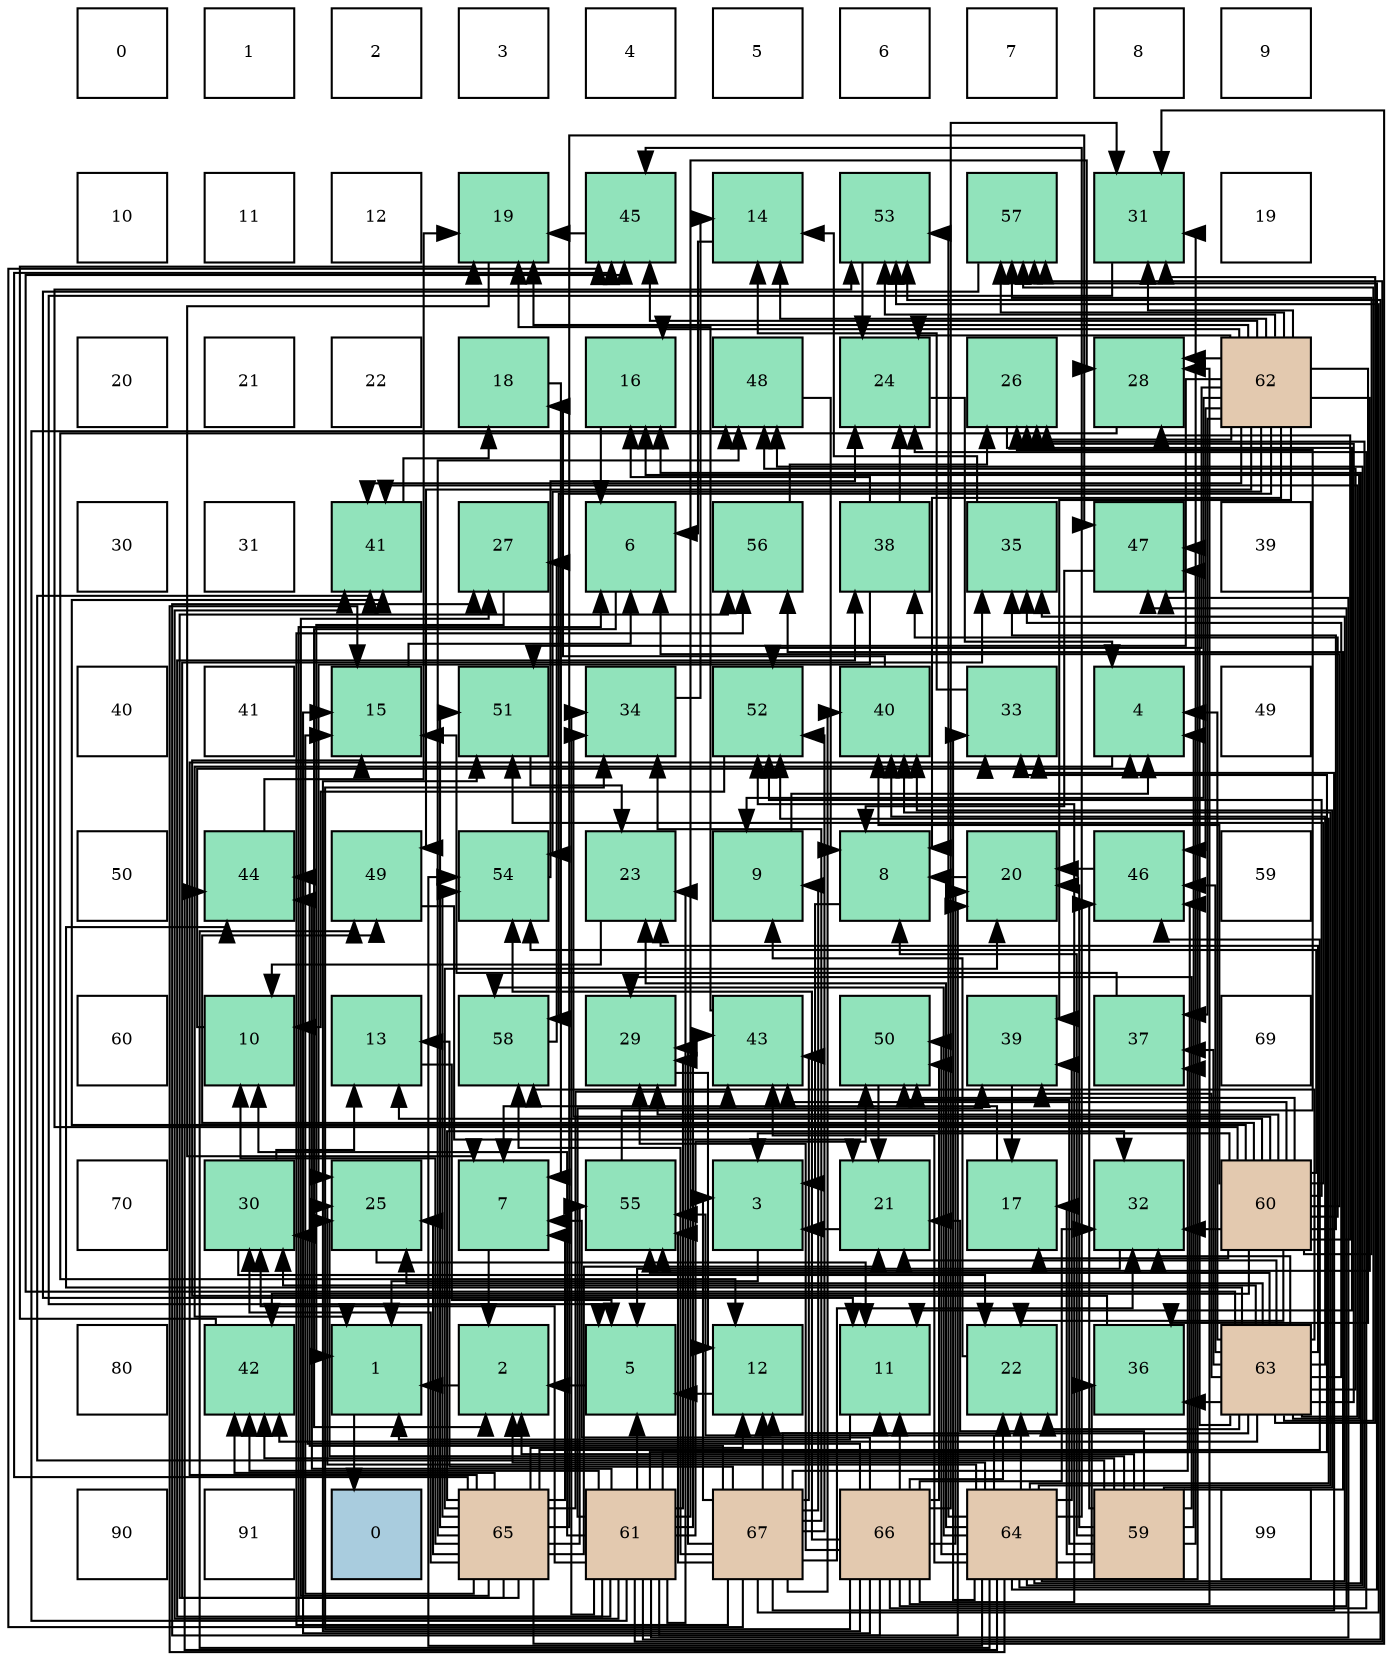 digraph layout{
 rankdir=TB;
 splines=ortho;
 node [style=filled shape=square fixedsize=true width=0.6];
0[label="0", fontsize=8, fillcolor="#ffffff"];
1[label="1", fontsize=8, fillcolor="#ffffff"];
2[label="2", fontsize=8, fillcolor="#ffffff"];
3[label="3", fontsize=8, fillcolor="#ffffff"];
4[label="4", fontsize=8, fillcolor="#ffffff"];
5[label="5", fontsize=8, fillcolor="#ffffff"];
6[label="6", fontsize=8, fillcolor="#ffffff"];
7[label="7", fontsize=8, fillcolor="#ffffff"];
8[label="8", fontsize=8, fillcolor="#ffffff"];
9[label="9", fontsize=8, fillcolor="#ffffff"];
10[label="10", fontsize=8, fillcolor="#ffffff"];
11[label="11", fontsize=8, fillcolor="#ffffff"];
12[label="12", fontsize=8, fillcolor="#ffffff"];
13[label="19", fontsize=8, fillcolor="#91e3bb"];
14[label="45", fontsize=8, fillcolor="#91e3bb"];
15[label="14", fontsize=8, fillcolor="#91e3bb"];
16[label="53", fontsize=8, fillcolor="#91e3bb"];
17[label="57", fontsize=8, fillcolor="#91e3bb"];
18[label="31", fontsize=8, fillcolor="#91e3bb"];
19[label="19", fontsize=8, fillcolor="#ffffff"];
20[label="20", fontsize=8, fillcolor="#ffffff"];
21[label="21", fontsize=8, fillcolor="#ffffff"];
22[label="22", fontsize=8, fillcolor="#ffffff"];
23[label="18", fontsize=8, fillcolor="#91e3bb"];
24[label="16", fontsize=8, fillcolor="#91e3bb"];
25[label="48", fontsize=8, fillcolor="#91e3bb"];
26[label="24", fontsize=8, fillcolor="#91e3bb"];
27[label="26", fontsize=8, fillcolor="#91e3bb"];
28[label="28", fontsize=8, fillcolor="#91e3bb"];
29[label="62", fontsize=8, fillcolor="#e3c9af"];
30[label="30", fontsize=8, fillcolor="#ffffff"];
31[label="31", fontsize=8, fillcolor="#ffffff"];
32[label="41", fontsize=8, fillcolor="#91e3bb"];
33[label="27", fontsize=8, fillcolor="#91e3bb"];
34[label="6", fontsize=8, fillcolor="#91e3bb"];
35[label="56", fontsize=8, fillcolor="#91e3bb"];
36[label="38", fontsize=8, fillcolor="#91e3bb"];
37[label="35", fontsize=8, fillcolor="#91e3bb"];
38[label="47", fontsize=8, fillcolor="#91e3bb"];
39[label="39", fontsize=8, fillcolor="#ffffff"];
40[label="40", fontsize=8, fillcolor="#ffffff"];
41[label="41", fontsize=8, fillcolor="#ffffff"];
42[label="15", fontsize=8, fillcolor="#91e3bb"];
43[label="51", fontsize=8, fillcolor="#91e3bb"];
44[label="34", fontsize=8, fillcolor="#91e3bb"];
45[label="52", fontsize=8, fillcolor="#91e3bb"];
46[label="40", fontsize=8, fillcolor="#91e3bb"];
47[label="33", fontsize=8, fillcolor="#91e3bb"];
48[label="4", fontsize=8, fillcolor="#91e3bb"];
49[label="49", fontsize=8, fillcolor="#ffffff"];
50[label="50", fontsize=8, fillcolor="#ffffff"];
51[label="44", fontsize=8, fillcolor="#91e3bb"];
52[label="49", fontsize=8, fillcolor="#91e3bb"];
53[label="54", fontsize=8, fillcolor="#91e3bb"];
54[label="23", fontsize=8, fillcolor="#91e3bb"];
55[label="9", fontsize=8, fillcolor="#91e3bb"];
56[label="8", fontsize=8, fillcolor="#91e3bb"];
57[label="20", fontsize=8, fillcolor="#91e3bb"];
58[label="46", fontsize=8, fillcolor="#91e3bb"];
59[label="59", fontsize=8, fillcolor="#ffffff"];
60[label="60", fontsize=8, fillcolor="#ffffff"];
61[label="10", fontsize=8, fillcolor="#91e3bb"];
62[label="13", fontsize=8, fillcolor="#91e3bb"];
63[label="58", fontsize=8, fillcolor="#91e3bb"];
64[label="29", fontsize=8, fillcolor="#91e3bb"];
65[label="43", fontsize=8, fillcolor="#91e3bb"];
66[label="50", fontsize=8, fillcolor="#91e3bb"];
67[label="39", fontsize=8, fillcolor="#91e3bb"];
68[label="37", fontsize=8, fillcolor="#91e3bb"];
69[label="69", fontsize=8, fillcolor="#ffffff"];
70[label="70", fontsize=8, fillcolor="#ffffff"];
71[label="30", fontsize=8, fillcolor="#91e3bb"];
72[label="25", fontsize=8, fillcolor="#91e3bb"];
73[label="7", fontsize=8, fillcolor="#91e3bb"];
74[label="55", fontsize=8, fillcolor="#91e3bb"];
75[label="3", fontsize=8, fillcolor="#91e3bb"];
76[label="21", fontsize=8, fillcolor="#91e3bb"];
77[label="17", fontsize=8, fillcolor="#91e3bb"];
78[label="32", fontsize=8, fillcolor="#91e3bb"];
79[label="60", fontsize=8, fillcolor="#e3c9af"];
80[label="80", fontsize=8, fillcolor="#ffffff"];
81[label="42", fontsize=8, fillcolor="#91e3bb"];
82[label="1", fontsize=8, fillcolor="#91e3bb"];
83[label="2", fontsize=8, fillcolor="#91e3bb"];
84[label="5", fontsize=8, fillcolor="#91e3bb"];
85[label="12", fontsize=8, fillcolor="#91e3bb"];
86[label="11", fontsize=8, fillcolor="#91e3bb"];
87[label="22", fontsize=8, fillcolor="#91e3bb"];
88[label="36", fontsize=8, fillcolor="#91e3bb"];
89[label="63", fontsize=8, fillcolor="#e3c9af"];
90[label="90", fontsize=8, fillcolor="#ffffff"];
91[label="91", fontsize=8, fillcolor="#ffffff"];
92[label="0", fontsize=8, fillcolor="#a9ccde"];
93[label="65", fontsize=8, fillcolor="#e3c9af"];
94[label="61", fontsize=8, fillcolor="#e3c9af"];
95[label="67", fontsize=8, fillcolor="#e3c9af"];
96[label="66", fontsize=8, fillcolor="#e3c9af"];
97[label="64", fontsize=8, fillcolor="#e3c9af"];
98[label="59", fontsize=8, fillcolor="#e3c9af"];
99[label="99", fontsize=8, fillcolor="#ffffff"];
edge [constraint=false, style=vis];82 -> 92;
83 -> 82;
75 -> 82;
48 -> 82;
84 -> 83;
34 -> 83;
73 -> 83;
56 -> 75;
55 -> 48;
61 -> 48;
86 -> 82;
85 -> 84;
62 -> 84;
15 -> 34;
42 -> 34;
24 -> 34;
77 -> 73;
23 -> 73;
13 -> 73;
57 -> 56;
76 -> 75;
87 -> 55;
54 -> 61;
26 -> 48;
72 -> 86;
27 -> 86;
33 -> 82;
28 -> 85;
64 -> 85;
71 -> 62;
71 -> 87;
18 -> 84;
78 -> 84;
47 -> 15;
44 -> 15;
37 -> 15;
88 -> 42;
68 -> 42;
36 -> 24;
36 -> 26;
36 -> 72;
67 -> 77;
46 -> 23;
32 -> 23;
81 -> 13;
65 -> 13;
51 -> 13;
14 -> 13;
58 -> 57;
38 -> 56;
25 -> 56;
52 -> 76;
66 -> 76;
43 -> 54;
45 -> 61;
16 -> 26;
53 -> 26;
74 -> 27;
35 -> 27;
17 -> 86;
63 -> 33;
98 -> 83;
98 -> 48;
98 -> 56;
98 -> 77;
98 -> 57;
98 -> 76;
98 -> 72;
98 -> 64;
98 -> 18;
98 -> 46;
98 -> 32;
98 -> 81;
98 -> 58;
98 -> 66;
98 -> 35;
79 -> 75;
79 -> 34;
79 -> 62;
79 -> 77;
79 -> 87;
79 -> 28;
79 -> 64;
79 -> 78;
79 -> 44;
79 -> 37;
79 -> 36;
79 -> 46;
79 -> 32;
79 -> 81;
79 -> 65;
79 -> 52;
79 -> 66;
79 -> 43;
79 -> 45;
79 -> 16;
79 -> 53;
79 -> 17;
94 -> 84;
94 -> 34;
94 -> 61;
94 -> 57;
94 -> 54;
94 -> 28;
94 -> 64;
94 -> 71;
94 -> 47;
94 -> 44;
94 -> 36;
94 -> 67;
94 -> 32;
94 -> 81;
94 -> 65;
94 -> 51;
94 -> 58;
94 -> 38;
94 -> 25;
94 -> 66;
94 -> 16;
94 -> 17;
29 -> 56;
29 -> 55;
29 -> 15;
29 -> 24;
29 -> 13;
29 -> 26;
29 -> 27;
29 -> 28;
29 -> 18;
29 -> 88;
29 -> 68;
29 -> 67;
29 -> 32;
29 -> 14;
29 -> 58;
29 -> 52;
29 -> 43;
29 -> 45;
29 -> 16;
29 -> 53;
29 -> 74;
29 -> 17;
29 -> 63;
89 -> 48;
89 -> 85;
89 -> 24;
89 -> 76;
89 -> 87;
89 -> 54;
89 -> 72;
89 -> 27;
89 -> 71;
89 -> 18;
89 -> 78;
89 -> 37;
89 -> 88;
89 -> 68;
89 -> 67;
89 -> 46;
89 -> 32;
89 -> 81;
89 -> 51;
89 -> 14;
89 -> 58;
89 -> 38;
89 -> 25;
89 -> 74;
89 -> 17;
89 -> 63;
97 -> 83;
97 -> 42;
97 -> 24;
97 -> 87;
97 -> 54;
97 -> 72;
97 -> 27;
97 -> 47;
97 -> 37;
97 -> 88;
97 -> 67;
97 -> 46;
97 -> 65;
97 -> 51;
97 -> 14;
97 -> 38;
97 -> 25;
97 -> 52;
97 -> 66;
97 -> 45;
97 -> 16;
97 -> 53;
97 -> 74;
97 -> 17;
97 -> 63;
93 -> 73;
93 -> 61;
93 -> 85;
93 -> 42;
93 -> 57;
93 -> 76;
93 -> 72;
93 -> 33;
93 -> 71;
93 -> 18;
93 -> 78;
93 -> 47;
93 -> 37;
93 -> 81;
93 -> 65;
93 -> 14;
93 -> 58;
93 -> 38;
93 -> 25;
93 -> 43;
93 -> 53;
93 -> 74;
93 -> 35;
96 -> 73;
96 -> 86;
96 -> 42;
96 -> 57;
96 -> 87;
96 -> 26;
96 -> 33;
96 -> 28;
96 -> 64;
96 -> 71;
96 -> 18;
96 -> 78;
96 -> 44;
96 -> 38;
96 -> 66;
96 -> 43;
96 -> 45;
96 -> 53;
95 -> 75;
95 -> 55;
95 -> 86;
95 -> 85;
95 -> 62;
95 -> 64;
95 -> 78;
95 -> 47;
95 -> 44;
95 -> 68;
95 -> 46;
95 -> 65;
95 -> 51;
95 -> 14;
95 -> 45;
95 -> 16;
95 -> 74;
95 -> 35;
95 -> 63;
edge [constraint=true, style=invis];
0 -> 10 -> 20 -> 30 -> 40 -> 50 -> 60 -> 70 -> 80 -> 90;
1 -> 11 -> 21 -> 31 -> 41 -> 51 -> 61 -> 71 -> 81 -> 91;
2 -> 12 -> 22 -> 32 -> 42 -> 52 -> 62 -> 72 -> 82 -> 92;
3 -> 13 -> 23 -> 33 -> 43 -> 53 -> 63 -> 73 -> 83 -> 93;
4 -> 14 -> 24 -> 34 -> 44 -> 54 -> 64 -> 74 -> 84 -> 94;
5 -> 15 -> 25 -> 35 -> 45 -> 55 -> 65 -> 75 -> 85 -> 95;
6 -> 16 -> 26 -> 36 -> 46 -> 56 -> 66 -> 76 -> 86 -> 96;
7 -> 17 -> 27 -> 37 -> 47 -> 57 -> 67 -> 77 -> 87 -> 97;
8 -> 18 -> 28 -> 38 -> 48 -> 58 -> 68 -> 78 -> 88 -> 98;
9 -> 19 -> 29 -> 39 -> 49 -> 59 -> 69 -> 79 -> 89 -> 99;
rank = same {0 -> 1 -> 2 -> 3 -> 4 -> 5 -> 6 -> 7 -> 8 -> 9};
rank = same {10 -> 11 -> 12 -> 13 -> 14 -> 15 -> 16 -> 17 -> 18 -> 19};
rank = same {20 -> 21 -> 22 -> 23 -> 24 -> 25 -> 26 -> 27 -> 28 -> 29};
rank = same {30 -> 31 -> 32 -> 33 -> 34 -> 35 -> 36 -> 37 -> 38 -> 39};
rank = same {40 -> 41 -> 42 -> 43 -> 44 -> 45 -> 46 -> 47 -> 48 -> 49};
rank = same {50 -> 51 -> 52 -> 53 -> 54 -> 55 -> 56 -> 57 -> 58 -> 59};
rank = same {60 -> 61 -> 62 -> 63 -> 64 -> 65 -> 66 -> 67 -> 68 -> 69};
rank = same {70 -> 71 -> 72 -> 73 -> 74 -> 75 -> 76 -> 77 -> 78 -> 79};
rank = same {80 -> 81 -> 82 -> 83 -> 84 -> 85 -> 86 -> 87 -> 88 -> 89};
rank = same {90 -> 91 -> 92 -> 93 -> 94 -> 95 -> 96 -> 97 -> 98 -> 99};
}